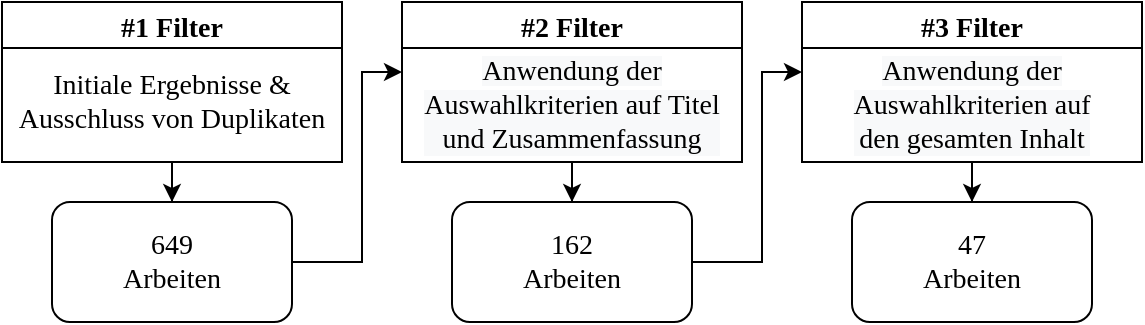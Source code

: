 <mxfile version="14.9.6" type="device"><diagram id="kfc-_ttY28NfiY7Qwx1N" name="Page-1"><mxGraphModel dx="527" dy="475" grid="1" gridSize="10" guides="1" tooltips="1" connect="1" arrows="1" fold="1" page="1" pageScale="1" pageWidth="1169" pageHeight="827" math="0" shadow="0"><root><mxCell id="0"/><mxCell id="1" parent="0"/><mxCell id="tFNsu_-X3FA3BvhKXnAq-15" style="edgeStyle=orthogonalEdgeStyle;rounded=0;orthogonalLoop=1;jettySize=auto;html=1;exitX=1;exitY=0.5;exitDx=0;exitDy=0;entryX=0;entryY=0.25;entryDx=0;entryDy=0;fontSize=14;fontFamily=Times New Roman;" parent="1" source="tFNsu_-X3FA3BvhKXnAq-2" target="tFNsu_-X3FA3BvhKXnAq-30" edge="1"><mxGeometry relative="1" as="geometry"><Array as="points"><mxPoint x="320" y="240"/><mxPoint x="320" y="145"/></Array></mxGeometry></mxCell><mxCell id="tFNsu_-X3FA3BvhKXnAq-2" value="649&lt;br style=&quot;font-size: 14px;&quot;&gt;Arbeiten" style="rounded=1;whiteSpace=wrap;html=1;fillColor=none;fontSize=14;fontFamily=Times New Roman;" parent="1" vertex="1"><mxGeometry x="165" y="210" width="120" height="60" as="geometry"/></mxCell><mxCell id="tFNsu_-X3FA3BvhKXnAq-3" value="#1 Filter" style="swimlane;fillColor=none;fontSize=14;fontFamily=Times New Roman;" parent="1" vertex="1"><mxGeometry x="140" y="110" width="170" height="80" as="geometry"/></mxCell><mxCell id="tFNsu_-X3FA3BvhKXnAq-23" value="&lt;span style=&quot;font-size: 14px;&quot;&gt;Initiale Ergebnisse&amp;nbsp;&lt;/span&gt;&lt;span style=&quot;font-size: 14px;&quot;&gt;&amp;amp;&lt;br style=&quot;font-size: 14px;&quot;&gt;Ausschluss von&amp;nbsp;&lt;/span&gt;&lt;span style=&quot;font-size: 14px;&quot;&gt;Duplikaten&lt;/span&gt;" style="text;whiteSpace=wrap;html=1;align=center;verticalAlign=middle;fontSize=14;fontFamily=Times New Roman;" parent="tFNsu_-X3FA3BvhKXnAq-3" vertex="1"><mxGeometry y="20" width="170" height="60" as="geometry"/></mxCell><mxCell id="tFNsu_-X3FA3BvhKXnAq-41" style="edgeStyle=orthogonalEdgeStyle;rounded=0;orthogonalLoop=1;jettySize=auto;html=1;exitX=1;exitY=0.5;exitDx=0;exitDy=0;entryX=0;entryY=0.25;entryDx=0;entryDy=0;startArrow=none;startFill=0;endArrow=classic;endFill=1;fontSize=14;fontFamily=Times New Roman;" parent="1" source="tFNsu_-X3FA3BvhKXnAq-5" target="tFNsu_-X3FA3BvhKXnAq-32" edge="1"><mxGeometry relative="1" as="geometry"><Array as="points"><mxPoint x="520" y="240"/><mxPoint x="520" y="145"/></Array></mxGeometry></mxCell><mxCell id="tFNsu_-X3FA3BvhKXnAq-5" value="162&lt;br style=&quot;font-size: 14px;&quot;&gt;Arbeiten" style="rounded=1;whiteSpace=wrap;html=1;fillColor=none;fontSize=14;fontFamily=Times New Roman;" parent="1" vertex="1"><mxGeometry x="365" y="210" width="120" height="60" as="geometry"/></mxCell><mxCell id="tFNsu_-X3FA3BvhKXnAq-6" value="#2 Filter" style="swimlane;fillColor=none;fontSize=14;fontFamily=Times New Roman;" parent="1" vertex="1"><mxGeometry x="340" y="110" width="170" height="80" as="geometry"/></mxCell><mxCell id="tFNsu_-X3FA3BvhKXnAq-30" value="&lt;span style=&quot;color: rgb(0, 0, 0); font-size: 14px; font-style: normal; font-weight: 400; letter-spacing: normal; text-indent: 0px; text-transform: none; word-spacing: 0px; background-color: rgb(248, 249, 250); display: inline; float: none;&quot;&gt;Anwendung der&lt;/span&gt;&lt;br style=&quot;color: rgb(0, 0, 0); font-size: 14px; font-style: normal; font-weight: 400; letter-spacing: normal; text-indent: 0px; text-transform: none; word-spacing: 0px; background-color: rgb(248, 249, 250);&quot;&gt;&lt;div style=&quot;color: rgb(0, 0, 0); font-size: 14px; font-style: normal; font-weight: 400; letter-spacing: normal; text-indent: 0px; text-transform: none; word-spacing: 0px; background-color: rgb(248, 249, 250);&quot;&gt;&lt;span style=&quot;font-size: 14px;&quot;&gt;Auswahlkriterien&lt;span style=&quot;font-size: 14px;&quot;&gt;&amp;nbsp;&lt;/span&gt;&lt;/span&gt;&lt;span style=&quot;font-size: 14px;&quot;&gt;auf Titel&lt;/span&gt;&lt;/div&gt;&lt;div style=&quot;color: rgb(0, 0, 0); font-size: 14px; font-style: normal; font-weight: 400; letter-spacing: normal; text-indent: 0px; text-transform: none; word-spacing: 0px; background-color: rgb(248, 249, 250);&quot;&gt;und Zusammenfassung&lt;/div&gt;" style="text;whiteSpace=wrap;html=1;align=center;fontSize=14;fontFamily=Times New Roman;" parent="tFNsu_-X3FA3BvhKXnAq-6" vertex="1"><mxGeometry y="20" width="170" height="60" as="geometry"/></mxCell><mxCell id="tFNsu_-X3FA3BvhKXnAq-17" value="47&lt;br style=&quot;font-size: 14px;&quot;&gt;Arbeiten" style="rounded=1;whiteSpace=wrap;html=1;fillColor=none;fontSize=14;fontFamily=Times New Roman;" parent="1" vertex="1"><mxGeometry x="565" y="210" width="120" height="60" as="geometry"/></mxCell><mxCell id="tFNsu_-X3FA3BvhKXnAq-18" value="#3 Filter" style="swimlane;fillColor=none;fontSize=14;fontFamily=Times New Roman;" parent="1" vertex="1"><mxGeometry x="540" y="110" width="170" height="80" as="geometry"/></mxCell><mxCell id="tFNsu_-X3FA3BvhKXnAq-32" value="&lt;span style=&quot;color: rgb(0, 0, 0); font-size: 14px; font-style: normal; font-weight: 400; letter-spacing: normal; text-indent: 0px; text-transform: none; word-spacing: 0px; background-color: rgb(248, 249, 250); display: inline; float: none;&quot;&gt;Anwendung der&lt;/span&gt;&lt;br style=&quot;color: rgb(0, 0, 0); font-size: 14px; font-style: normal; font-weight: 400; letter-spacing: normal; text-indent: 0px; text-transform: none; word-spacing: 0px; background-color: rgb(248, 249, 250);&quot;&gt;&lt;div style=&quot;color: rgb(0, 0, 0); font-size: 14px; font-style: normal; font-weight: 400; letter-spacing: normal; text-indent: 0px; text-transform: none; word-spacing: 0px; background-color: rgb(248, 249, 250);&quot;&gt;&lt;span style=&quot;font-size: 14px;&quot;&gt;Auswahlkriterien&lt;span style=&quot;font-size: 14px;&quot;&gt;&amp;nbsp;&lt;/span&gt;&lt;/span&gt;&lt;span style=&quot;font-size: 14px;&quot;&gt;auf&lt;/span&gt;&lt;/div&gt;&lt;div style=&quot;color: rgb(0, 0, 0); font-size: 14px; font-style: normal; font-weight: 400; letter-spacing: normal; text-indent: 0px; text-transform: none; word-spacing: 0px; background-color: rgb(248, 249, 250);&quot;&gt;&lt;span style=&quot;font-size: 14px;&quot;&gt;den gesamten Inhalt&lt;/span&gt;&lt;/div&gt;" style="text;whiteSpace=wrap;html=1;align=center;fontSize=14;fontFamily=Times New Roman;" parent="tFNsu_-X3FA3BvhKXnAq-18" vertex="1"><mxGeometry y="20" width="170" height="60" as="geometry"/></mxCell><mxCell id="tFNsu_-X3FA3BvhKXnAq-29" style="edgeStyle=orthogonalEdgeStyle;rounded=0;orthogonalLoop=1;jettySize=auto;html=1;entryX=0.5;entryY=0;entryDx=0;entryDy=0;fontSize=14;fontFamily=Times New Roman;" parent="1" source="tFNsu_-X3FA3BvhKXnAq-23" target="tFNsu_-X3FA3BvhKXnAq-2" edge="1"><mxGeometry relative="1" as="geometry"/></mxCell><mxCell id="tFNsu_-X3FA3BvhKXnAq-31" style="edgeStyle=orthogonalEdgeStyle;rounded=0;orthogonalLoop=1;jettySize=auto;html=1;entryX=0.5;entryY=0;entryDx=0;entryDy=0;fontSize=14;fontFamily=Times New Roman;" parent="1" source="tFNsu_-X3FA3BvhKXnAq-30" target="tFNsu_-X3FA3BvhKXnAq-5" edge="1"><mxGeometry relative="1" as="geometry"/></mxCell><mxCell id="tFNsu_-X3FA3BvhKXnAq-33" style="edgeStyle=orthogonalEdgeStyle;rounded=0;orthogonalLoop=1;jettySize=auto;html=1;entryX=0.5;entryY=0;entryDx=0;entryDy=0;fontSize=14;fontFamily=Times New Roman;" parent="1" source="tFNsu_-X3FA3BvhKXnAq-32" target="tFNsu_-X3FA3BvhKXnAq-17" edge="1"><mxGeometry relative="1" as="geometry"/></mxCell></root></mxGraphModel></diagram></mxfile>